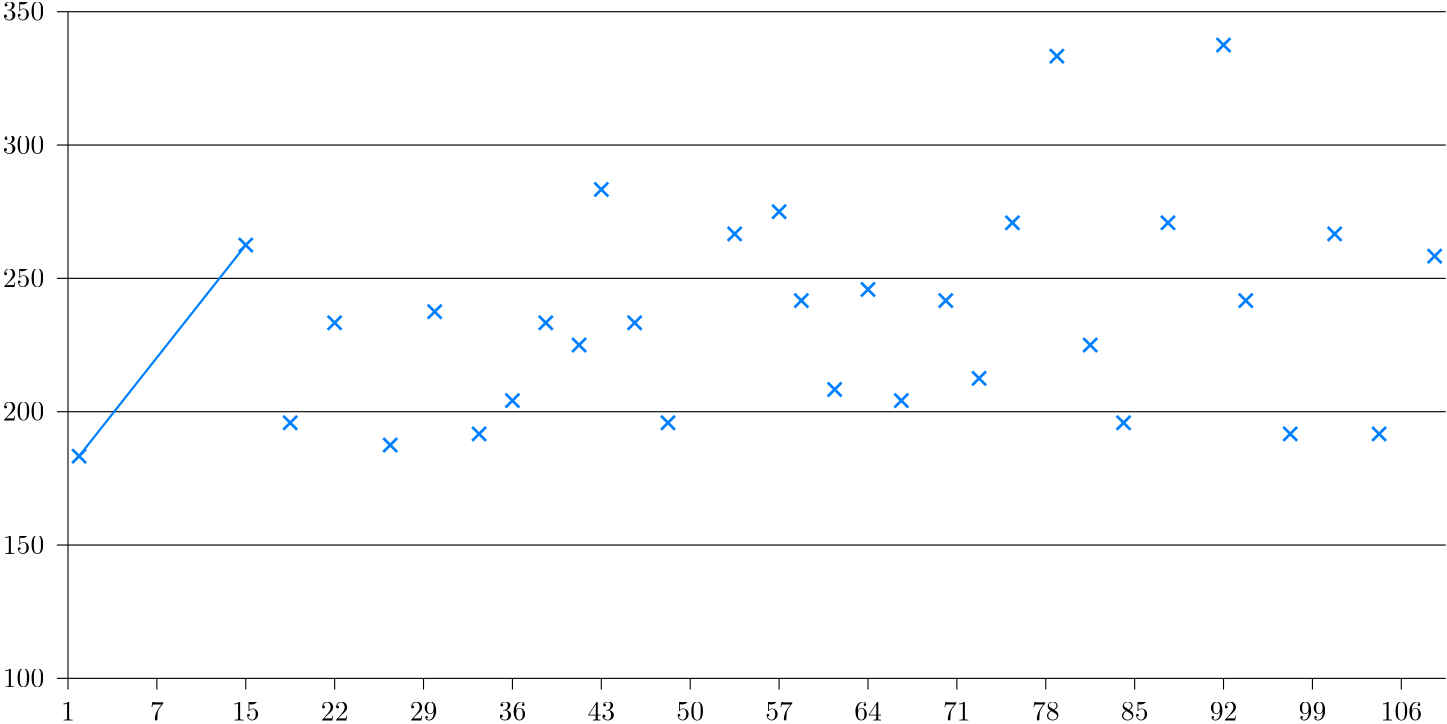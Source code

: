 <?xml version="1.0"?>
<!DOCTYPE ipe SYSTEM "ipe.dtd">
<ipe version="70218" creator="Ipe 7.2.28">
<info created="D:20240405113208" modified="D:20240405113818"/>
<ipestyle name="basic">
<symbol name="arrow/arc(spx)">
<path stroke="sym-stroke" fill="sym-stroke" pen="sym-pen">
0 0 m
-1 0.333 l
-1 -0.333 l
h
</path>
</symbol>
<symbol name="arrow/farc(spx)">
<path stroke="sym-stroke" fill="white" pen="sym-pen">
0 0 m
-1 0.333 l
-1 -0.333 l
h
</path>
</symbol>
<symbol name="arrow/ptarc(spx)">
<path stroke="sym-stroke" fill="sym-stroke" pen="sym-pen">
0 0 m
-1 0.333 l
-0.8 0 l
-1 -0.333 l
h
</path>
</symbol>
<symbol name="arrow/fptarc(spx)">
<path stroke="sym-stroke" fill="white" pen="sym-pen">
0 0 m
-1 0.333 l
-0.8 0 l
-1 -0.333 l
h
</path>
</symbol>
<symbol name="mark/circle(sx)" transformations="translations">
<path fill="sym-stroke">
0.6 0 0 0.6 0 0 e
0.4 0 0 0.4 0 0 e
</path>
</symbol>
<symbol name="mark/disk(sx)" transformations="translations">
<path fill="sym-stroke">
0.6 0 0 0.6 0 0 e
</path>
</symbol>
<symbol name="mark/fdisk(sfx)" transformations="translations">
<group>
<path fill="sym-fill">
0.5 0 0 0.5 0 0 e
</path>
<path fill="sym-stroke" fillrule="eofill">
0.6 0 0 0.6 0 0 e
0.4 0 0 0.4 0 0 e
</path>
</group>
</symbol>
<symbol name="mark/box(sx)" transformations="translations">
<path fill="sym-stroke" fillrule="eofill">
-0.6 -0.6 m
0.6 -0.6 l
0.6 0.6 l
-0.6 0.6 l
h
-0.4 -0.4 m
0.4 -0.4 l
0.4 0.4 l
-0.4 0.4 l
h
</path>
</symbol>
<symbol name="mark/square(sx)" transformations="translations">
<path fill="sym-stroke">
-0.6 -0.6 m
0.6 -0.6 l
0.6 0.6 l
-0.6 0.6 l
h
</path>
</symbol>
<symbol name="mark/fsquare(sfx)" transformations="translations">
<group>
<path fill="sym-fill">
-0.5 -0.5 m
0.5 -0.5 l
0.5 0.5 l
-0.5 0.5 l
h
</path>
<path fill="sym-stroke" fillrule="eofill">
-0.6 -0.6 m
0.6 -0.6 l
0.6 0.6 l
-0.6 0.6 l
h
-0.4 -0.4 m
0.4 -0.4 l
0.4 0.4 l
-0.4 0.4 l
h
</path>
</group>
</symbol>
<symbol name="mark/cross(sx)" transformations="translations">
<group>
<path fill="sym-stroke">
-0.43 -0.57 m
0.57 0.43 l
0.43 0.57 l
-0.57 -0.43 l
h
</path>
<path fill="sym-stroke">
-0.43 0.57 m
0.57 -0.43 l
0.43 -0.57 l
-0.57 0.43 l
h
</path>
</group>
</symbol>
<symbol name="arrow/fnormal(spx)">
<path stroke="sym-stroke" fill="white" pen="sym-pen">
0 0 m
-1 0.333 l
-1 -0.333 l
h
</path>
</symbol>
<symbol name="arrow/pointed(spx)">
<path stroke="sym-stroke" fill="sym-stroke" pen="sym-pen">
0 0 m
-1 0.333 l
-0.8 0 l
-1 -0.333 l
h
</path>
</symbol>
<symbol name="arrow/fpointed(spx)">
<path stroke="sym-stroke" fill="white" pen="sym-pen">
0 0 m
-1 0.333 l
-0.8 0 l
-1 -0.333 l
h
</path>
</symbol>
<symbol name="arrow/linear(spx)">
<path stroke="sym-stroke" pen="sym-pen">
-1 0.333 m
0 0 l
-1 -0.333 l
</path>
</symbol>
<symbol name="arrow/fdouble(spx)">
<path stroke="sym-stroke" fill="white" pen="sym-pen">
0 0 m
-1 0.333 l
-1 -0.333 l
h
-1 0 m
-2 0.333 l
-2 -0.333 l
h
</path>
</symbol>
<symbol name="arrow/double(spx)">
<path stroke="sym-stroke" fill="sym-stroke" pen="sym-pen">
0 0 m
-1 0.333 l
-1 -0.333 l
h
-1 0 m
-2 0.333 l
-2 -0.333 l
h
</path>
</symbol>
<symbol name="arrow/mid-normal(spx)">
<path stroke="sym-stroke" fill="sym-stroke" pen="sym-pen">
0.5 0 m
-0.5 0.333 l
-0.5 -0.333 l
h
</path>
</symbol>
<symbol name="arrow/mid-fnormal(spx)">
<path stroke="sym-stroke" fill="white" pen="sym-pen">
0.5 0 m
-0.5 0.333 l
-0.5 -0.333 l
h
</path>
</symbol>
<symbol name="arrow/mid-pointed(spx)">
<path stroke="sym-stroke" fill="sym-stroke" pen="sym-pen">
0.5 0 m
-0.5 0.333 l
-0.3 0 l
-0.5 -0.333 l
h
</path>
</symbol>
<symbol name="arrow/mid-fpointed(spx)">
<path stroke="sym-stroke" fill="white" pen="sym-pen">
0.5 0 m
-0.5 0.333 l
-0.3 0 l
-0.5 -0.333 l
h
</path>
</symbol>
<symbol name="arrow/mid-double(spx)">
<path stroke="sym-stroke" fill="sym-stroke" pen="sym-pen">
1 0 m
0 0.333 l
0 -0.333 l
h
0 0 m
-1 0.333 l
-1 -0.333 l
h
</path>
</symbol>
<symbol name="arrow/mid-fdouble(spx)">
<path stroke="sym-stroke" fill="white" pen="sym-pen">
1 0 m
0 0.333 l
0 -0.333 l
h
0 0 m
-1 0.333 l
-1 -0.333 l
h
</path>
</symbol>
<anglesize name="22.5 deg" value="22.5"/>
<anglesize name="30 deg" value="30"/>
<anglesize name="45 deg" value="45"/>
<anglesize name="60 deg" value="60"/>
<anglesize name="90 deg" value="90"/>
<arrowsize name="large" value="10"/>
<arrowsize name="small" value="5"/>
<arrowsize name="tiny" value="3"/>
<color name="blue" value="0 0 1"/>
<color name="brown" value="0.647 0.165 0.165"/>
<color name="darkblue" value="0 0 0.545"/>
<color name="darkcyan" value="0 0.545 0.545"/>
<color name="darkgray" value="0.663"/>
<color name="darkgreen" value="0 0.392 0"/>
<color name="darkmagenta" value="0.545 0 0.545"/>
<color name="darkorange" value="1 0.549 0"/>
<color name="darkred" value="0.545 0 0"/>
<color name="gold" value="1 0.843 0"/>
<color name="gray" value="0.745"/>
<color name="green" value="0 1 0"/>
<color name="lightblue" value="0.678 0.847 0.902"/>
<color name="lightcyan" value="0.878 1 1"/>
<color name="lightgray" value="0.827"/>
<color name="lightgreen" value="0.565 0.933 0.565"/>
<color name="lightyellow" value="1 1 0.878"/>
<color name="navy" value="0 0 0.502"/>
<color name="orange" value="1 0.647 0"/>
<color name="pink" value="1 0.753 0.796"/>
<color name="purple" value="0.627 0.125 0.941"/>
<color name="red" value="1 0 0"/>
<color name="seagreen" value="0.18 0.545 0.341"/>
<color name="turquoise" value="0.251 0.878 0.816"/>
<color name="violet" value="0.933 0.51 0.933"/>
<color name="yellow" value="1 1 0"/>
<dashstyle name="dash dot dotted" value="[4 2 1 2 1 2] 0"/>
<dashstyle name="dash dotted" value="[4 2 1 2] 0"/>
<dashstyle name="dashed" value="[4] 0"/>
<dashstyle name="dotted" value="[1 3] 0"/>
<gridsize name="10 pts (~3.5 mm)" value="10"/>
<gridsize name="14 pts (~5 mm)" value="14"/>
<gridsize name="16 pts (~6 mm)" value="16"/>
<gridsize name="20 pts (~7 mm)" value="20"/>
<gridsize name="28 pts (~10 mm)" value="28"/>
<gridsize name="32 pts (~12 mm)" value="32"/>
<gridsize name="4 pts" value="4"/>
<gridsize name="56 pts (~20 mm)" value="56"/>
<gridsize name="8 pts (~3 mm)" value="8"/>
<opacity name="10%" value="0.1"/>
<opacity name="30%" value="0.3"/>
<opacity name="50%" value="0.5"/>
<opacity name="75%" value="0.75"/>
<pen name="fat" value="1.2"/>
<pen name="heavier" value="0.8"/>
<pen name="ultrafat" value="2"/>
<symbolsize name="large" value="5"/>
<symbolsize name="small" value="2"/>
<symbolsize name="tiny" value="1.1"/>
<textsize name="Huge" value="\Huge"/>
<textsize name="LARGE" value="\LARGE"/>
<textsize name="Large" value="\Large"/>
<textsize name="footnote" value="\footnotesize"/>
<textsize name="huge" value="\huge"/>
<textsize name="large" value="\large"/>
<textsize name="script" value="\scriptsize"/>
<textsize name="small" value="\small"/>
<textsize name="tiny" value="\tiny"/>
<textstyle name="center" begin="\begin{center}" end="\end{center}"/>
<textstyle name="item" begin="\begin{itemize}\item{}" end="\end{itemize}"/>
<textstyle name="itemize" begin="\begin{itemize}" end="\end{itemize}"/>
<tiling name="falling" angle="-60" step="4" width="1"/>
<tiling name="rising" angle="30" step="4" width="1"/>
</ipestyle>
<page>
<layer name="alpha"/>
<view layers="alpha" active="alpha"/>
<text layer="alpha" matrix="1 0 0 1 -96 -224" transformations="translations" pos="144 676" stroke="black" type="label" width="4.981" height="6.42" depth="0" halign="center" valign="center">1</text>
<text matrix="1 0 0 1 -64 -224" transformations="translations" pos="144 676" stroke="black" type="label" width="4.981" height="6.42" depth="0" halign="center" valign="center">7</text>
<text matrix="1 0 0 1 -32 -224" transformations="translations" pos="144 676" stroke="black" type="label" width="9.963" height="6.42" depth="0" halign="center" valign="center">15</text>
<text matrix="1 0 0 1 0 -224" transformations="translations" pos="144 676" stroke="black" type="label" width="9.963" height="6.42" depth="0" halign="center" valign="center">22</text>
<text matrix="1 0 0 1 32 -224" transformations="translations" pos="144 676" stroke="black" type="label" width="9.963" height="6.42" depth="0" halign="center" valign="center">29</text>
<text matrix="1 0 0 1 64 -224" transformations="translations" pos="144 676" stroke="black" type="label" width="9.963" height="6.42" depth="0" halign="center" valign="center">36</text>
<text matrix="1 0 0 1 96 -224" transformations="translations" pos="144 676" stroke="black" type="label" width="9.963" height="6.42" depth="0" halign="center" valign="center">43</text>
<text matrix="1 0 0 1 128 -224" transformations="translations" pos="144 676" stroke="black" type="label" width="9.963" height="6.42" depth="0" halign="center" valign="center">50</text>
<text matrix="1 0 0 1 160 -224" transformations="translations" pos="144 676" stroke="black" type="label" width="9.963" height="6.42" depth="0" halign="center" valign="center">57</text>
<text matrix="1 0 0 1 192 -224" transformations="translations" pos="144 676" stroke="black" type="label" width="9.963" height="6.42" depth="0" halign="center" valign="center">64</text>
<text matrix="1 0 0 1 224 -224" transformations="translations" pos="144 676" stroke="black" type="label" width="9.963" height="6.42" depth="0" halign="center" valign="center">71</text>
<text matrix="1 0 0 1 256 -224" transformations="translations" pos="144 676" stroke="black" type="label" width="9.963" height="6.42" depth="0" halign="center" valign="center">78</text>
<text matrix="1 0 0 1 288 -224" transformations="translations" pos="144 676" stroke="black" type="label" width="9.963" height="6.42" depth="0" halign="center" valign="center">85</text>
<text matrix="1 0 0 1 320 -224" transformations="translations" pos="144 676" stroke="black" type="label" width="9.963" height="6.42" depth="0" halign="center" valign="center">92</text>
<text matrix="1 0 0 1 352 -224" transformations="translations" pos="144 676" stroke="black" type="label" width="9.963" height="6.42" depth="0" halign="center" valign="center">99</text>
<text matrix="1 0 0 1 384 -224" transformations="translations" pos="144 676" stroke="black" type="label" width="14.944" height="6.42" depth="0" halign="center" valign="center">106</text>
<text matrix="1 0 0 1 -112 -212" transformations="translations" pos="144 676" stroke="black" type="label" width="14.944" height="6.42" depth="0" halign="center" valign="center">100</text>
<text matrix="1 0 0 1 -112 -164" transformations="translations" pos="144 676" stroke="black" type="label" width="14.944" height="6.42" depth="0" halign="center" valign="center">150</text>
<text matrix="1 0 0 1 -112 -116" transformations="translations" pos="144 676" stroke="black" type="label" width="14.944" height="6.42" depth="0" halign="center" valign="center">200</text>
<text matrix="1 0 0 1 -112 -68" transformations="translations" pos="144 676" stroke="black" type="label" width="14.944" height="6.42" depth="0" halign="center" valign="center">250</text>
<text matrix="1 0 0 1 -112 -20" transformations="translations" pos="144 676" stroke="black" type="label" width="14.944" height="6.42" depth="0" halign="center" valign="center">300</text>
<text matrix="1 0 0 1 -112 28" transformations="translations" pos="144 676" stroke="black" type="label" width="14.944" height="6.42" depth="0" halign="center" valign="center">350</text>
<path stroke="black">
44 704 m
48 704 l
48 464 l
544 464 l
</path>
<path stroke="black">
48 464 m
44 464 l
</path>
<path matrix="1 0 0 1 0 48" stroke="black">
48 464 m
44 464 l
</path>
<path matrix="1 0 0 1 0 96" stroke="black">
48 464 m
44 464 l
</path>
<path matrix="1 0 0 1 0 144" stroke="black">
48 464 m
44 464 l
</path>
<path matrix="1 0 0 1 0 192" stroke="black">
48 464 m
44 464 l
</path>
<path stroke="black">
48 464 m
48 460 l
</path>
<path stroke="black">
80 464 m
80 460 l
</path>
<path stroke="black">
112 464 m
112 460 l
</path>
<path matrix="1 0 0 1 96 0" stroke="black">
48 464 m
48 460 l
</path>
<path matrix="1 0 0 1 96 0" stroke="black">
80 464 m
80 460 l
</path>
<path matrix="1 0 0 1 96 0" stroke="black">
112 464 m
112 460 l
</path>
<path matrix="1 0 0 1 192 0" stroke="black">
48 464 m
48 460 l
</path>
<path matrix="1 0 0 1 192 0" stroke="black">
80 464 m
80 460 l
</path>
<path matrix="1 0 0 1 192 0" stroke="black">
112 464 m
112 460 l
</path>
<path matrix="1 0 0 1 288 0" stroke="black">
48 464 m
48 460 l
</path>
<path matrix="1 0 0 1 288 0" stroke="black">
80 464 m
80 460 l
</path>
<path matrix="1 0 0 1 288 0" stroke="black">
112 464 m
112 460 l
</path>
<path matrix="1 0 0 1 320 0" stroke="black">
112 464 m
112 460 l
</path>
<path matrix="1 0 0 1 416 0" stroke="black">
48 464 m
48 460 l
</path>
<path matrix="1 0 0 1 416 0" stroke="black">
80 464 m
80 460 l
</path>
<path matrix="1 0 0 1 416 0" stroke="black">
112 464 m
112 460 l
</path>
<path stroke="black">
48 512 m
544 512 l
</path>
<path matrix="1 0 0 1 0 48" stroke="black">
48 512 m
544 512 l
</path>
<path matrix="1 0 0 1 0 96" stroke="black">
48 512 m
544 512 l
</path>
<path matrix="1 0 0 1 0 144" stroke="black">
48 512 m
544 512 l
</path>
<path matrix="1 0 0 1 0 192" stroke="black">
48 512 m
544 512 l
</path>
<use name="mark/cross(sx)" pos="52 544" size="large" stroke="0 0.502 1"/>
<use name="mark/cross(sx)" pos="112 620" size="large" stroke="0 0.502 1"/>
<use name="mark/cross(sx)" pos="128 556" size="large" stroke="0 0.502 1"/>
<use name="mark/cross(sx)" pos="144 592" size="large" stroke="0 0.502 1"/>
<use name="mark/cross(sx)" pos="164 548" size="large" stroke="0 0.502 1"/>
<use name="mark/cross(sx)" pos="180 596" size="large" stroke="0 0.502 1"/>
<use name="mark/cross(sx)" pos="196 552" size="large" stroke="0 0.502 1"/>
<use name="mark/cross(sx)" pos="208 564" size="large" stroke="0 0.502 1"/>
<use name="mark/cross(sx)" pos="220 592" size="large" stroke="0 0.502 1"/>
<use name="mark/cross(sx)" pos="232 584" size="large" stroke="0 0.502 1"/>
<use name="mark/cross(sx)" pos="240 640" size="large" stroke="0 0.502 1"/>
<use name="mark/cross(sx)" pos="252 592" size="large" stroke="0 0.502 1"/>
<use name="mark/cross(sx)" pos="264 556" size="large" stroke="0 0.502 1"/>
<use name="mark/cross(sx)" pos="288 624" size="large" stroke="0 0.502 1"/>
<use name="mark/cross(sx)" pos="304 632" size="large" stroke="0 0.502 1"/>
<use name="mark/cross(sx)" pos="312 600" size="large" stroke="0 0.502 1"/>
<use name="mark/cross(sx)" pos="324 568" size="large" stroke="0 0.502 1"/>
<use name="mark/cross(sx)" pos="336 604" size="large" stroke="0 0.502 1"/>
<use name="mark/cross(sx)" pos="348 564" size="large" stroke="0 0.502 1"/>
<use name="mark/cross(sx)" pos="364 600" size="large" stroke="0 0.502 1"/>
<use name="mark/cross(sx)" pos="376 572" size="large" stroke="0 0.502 1"/>
<use name="mark/cross(sx)" pos="388 628" size="large" stroke="0 0.502 1"/>
<use name="mark/cross(sx)" pos="404 688" size="large" stroke="0 0.502 1"/>
<use name="mark/cross(sx)" pos="416 584" size="large" stroke="0 0.502 1"/>
<use name="mark/cross(sx)" pos="428 556" size="large" stroke="0 0.502 1"/>
<use name="mark/cross(sx)" pos="444 628" size="large" stroke="0 0.502 1"/>
<use name="mark/cross(sx)" pos="464 692" size="large" stroke="0 0.502 1"/>
<use name="mark/cross(sx)" pos="472 600" size="large" stroke="0 0.502 1"/>
<use name="mark/cross(sx)" pos="488 552" size="large" stroke="0 0.502 1"/>
<use name="mark/cross(sx)" pos="504 624" size="large" stroke="0 0.502 1"/>
<use name="mark/cross(sx)" pos="520 552" size="large" stroke="0 0.502 1"/>
<use name="mark/cross(sx)" pos="540 616" size="large" stroke="0 0.502 1"/>
<path stroke="0 0.502 1" pen="heavier">
52 544 m
112 620 l
</path>
</page>
</ipe>
